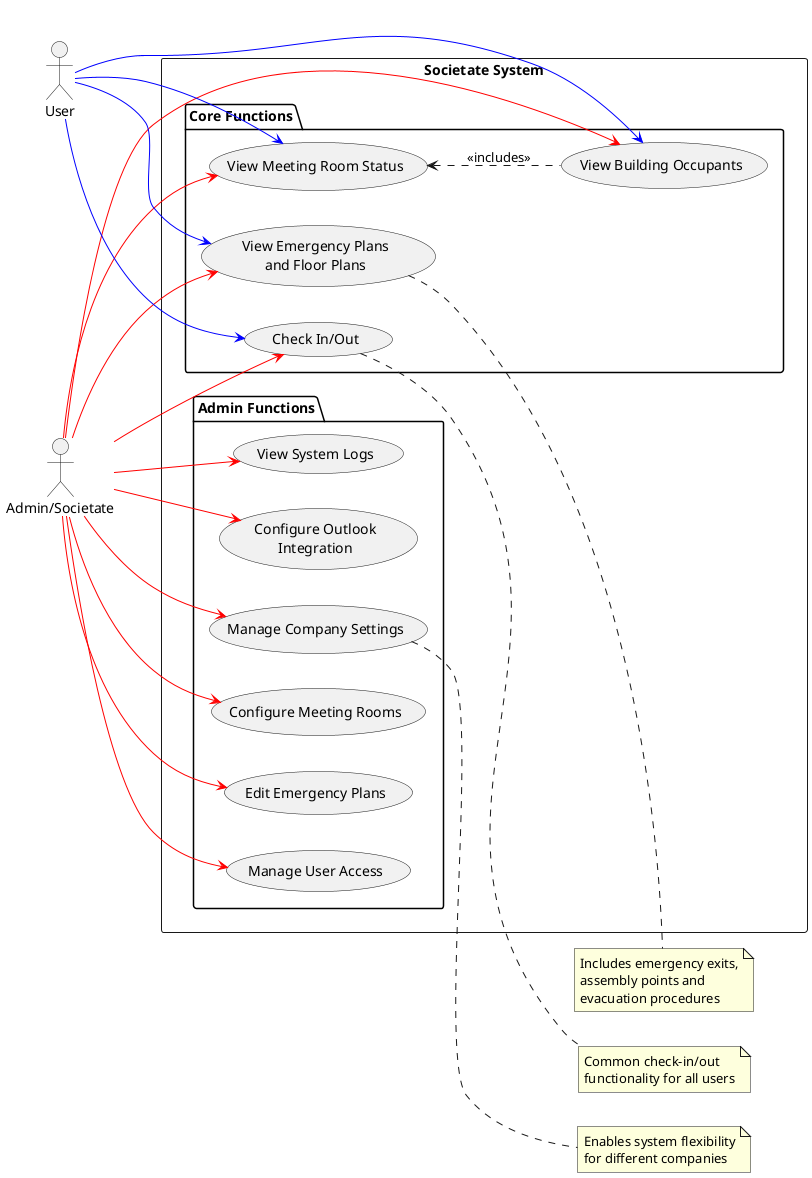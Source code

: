 @startuml
left to right direction

actor "Admin/Societate" as admin
actor "User" as user

rectangle "Societate System" {
    package "Core Functions" {
        usecase "Check In/Out" as UC1
        usecase "View Building Occupants" as UC2
        usecase "View Emergency Plans\nand Floor Plans" as UC3
        usecase "View Meeting Room Status" as UC4
    }

    package "Admin Functions" {
        usecase "Manage Company Settings" as UC5
        usecase "Configure Meeting Rooms" as UC6
        usecase "Edit Emergency Plans" as UC7
        usecase "Manage User Access" as UC8
        usecase "View System Logs" as UC9
        usecase "Configure Outlook\nIntegration" as UC10
    }
}

' Admin connections (red)
admin -[#red]-> UC1
admin -[#red]-> UC2
admin -[#red]-> UC3
admin -[#red]-> UC4
admin -[#red]-> UC5
admin -[#red]-> UC6
admin -[#red]-> UC7
admin -[#red]-> UC8
admin -[#red]-> UC9
admin -[#red]-> UC10

' User connections (blue)
user -[#blue]-> UC1
user -[#blue]-> UC2
user -[#blue]-> UC3
user -[#blue]-> UC4

' Relationship
UC4 <.. UC2 : <<includes>>

note right of UC1
  Common check-in/out
  functionality for all users
end note

note right of UC5
  Enables system flexibility
  for different companies
end note

note right of UC3
  Includes emergency exits,
  assembly points and
  evacuation procedures
end note

@enduml